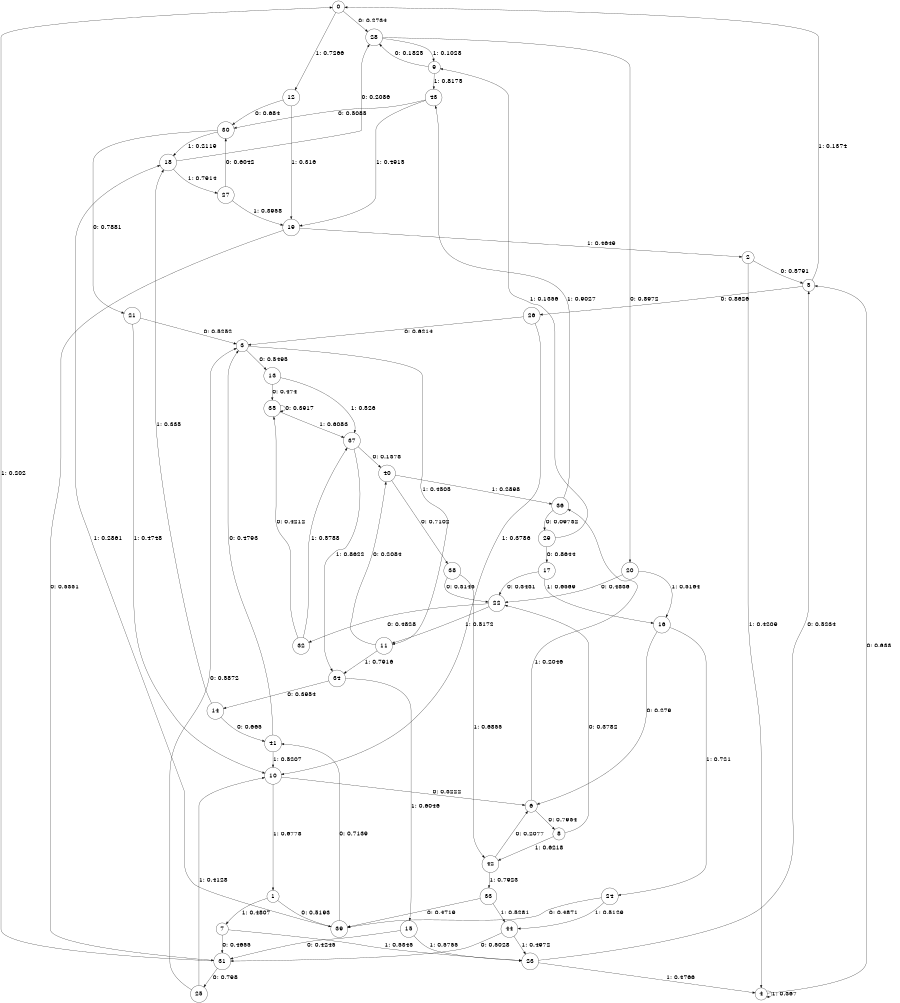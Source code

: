 digraph "ch20concat_phase3_L7" {
size = "6,8.5";
ratio = "fill";
node [shape = circle];
node [fontsize = 24];
edge [fontsize = 24];
0 -> 28 [label = "0: 0.2734   "];
0 -> 12 [label = "1: 0.7266   "];
1 -> 39 [label = "0: 0.5193   "];
1 -> 7 [label = "1: 0.4807   "];
2 -> 5 [label = "0: 0.5791   "];
2 -> 4 [label = "1: 0.4209   "];
3 -> 13 [label = "0: 0.5495   "];
3 -> 11 [label = "1: 0.4505   "];
4 -> 5 [label = "0: 0.633    "];
4 -> 4 [label = "1: 0.367    "];
5 -> 26 [label = "0: 0.8626   "];
5 -> 0 [label = "1: 0.1374   "];
6 -> 8 [label = "0: 0.7954   "];
6 -> 36 [label = "1: 0.2046   "];
7 -> 31 [label = "0: 0.4655   "];
7 -> 23 [label = "1: 0.5345   "];
8 -> 22 [label = "0: 0.3782   "];
8 -> 42 [label = "1: 0.6218   "];
9 -> 28 [label = "0: 0.1825   "];
9 -> 43 [label = "1: 0.8175   "];
10 -> 6 [label = "0: 0.3222   "];
10 -> 1 [label = "1: 0.6778   "];
11 -> 40 [label = "0: 0.2084   "];
11 -> 34 [label = "1: 0.7916   "];
12 -> 30 [label = "0: 0.684    "];
12 -> 19 [label = "1: 0.316    "];
13 -> 35 [label = "0: 0.474    "];
13 -> 37 [label = "1: 0.526    "];
14 -> 41 [label = "0: 0.665    "];
14 -> 18 [label = "1: 0.335    "];
15 -> 31 [label = "0: 0.4245   "];
15 -> 23 [label = "1: 0.5755   "];
16 -> 6 [label = "0: 0.279    "];
16 -> 24 [label = "1: 0.721    "];
17 -> 22 [label = "0: 0.3431   "];
17 -> 16 [label = "1: 0.6569   "];
18 -> 28 [label = "0: 0.2086   "];
18 -> 27 [label = "1: 0.7914   "];
19 -> 31 [label = "0: 0.5351   "];
19 -> 2 [label = "1: 0.4649   "];
20 -> 22 [label = "0: 0.4836   "];
20 -> 16 [label = "1: 0.5164   "];
21 -> 3 [label = "0: 0.5252   "];
21 -> 10 [label = "1: 0.4748   "];
22 -> 32 [label = "0: 0.4828   "];
22 -> 11 [label = "1: 0.5172   "];
23 -> 5 [label = "0: 0.5234   "];
23 -> 4 [label = "1: 0.4766   "];
24 -> 39 [label = "0: 0.4871   "];
24 -> 44 [label = "1: 0.5129   "];
25 -> 3 [label = "0: 0.5872   "];
25 -> 10 [label = "1: 0.4128   "];
26 -> 3 [label = "0: 0.6214   "];
26 -> 10 [label = "1: 0.3786   "];
27 -> 30 [label = "0: 0.6042   "];
27 -> 19 [label = "1: 0.3958   "];
28 -> 20 [label = "0: 0.8972   "];
28 -> 9 [label = "1: 0.1028   "];
29 -> 17 [label = "0: 0.8644   "];
29 -> 9 [label = "1: 0.1356   "];
30 -> 21 [label = "0: 0.7881   "];
30 -> 18 [label = "1: 0.2119   "];
31 -> 25 [label = "0: 0.798    "];
31 -> 0 [label = "1: 0.202    "];
32 -> 35 [label = "0: 0.4212   "];
32 -> 37 [label = "1: 0.5788   "];
33 -> 39 [label = "0: 0.4719   "];
33 -> 44 [label = "1: 0.5281   "];
34 -> 14 [label = "0: 0.3954   "];
34 -> 15 [label = "1: 0.6046   "];
35 -> 35 [label = "0: 0.3917   "];
35 -> 37 [label = "1: 0.6083   "];
36 -> 29 [label = "0: 0.09732  "];
36 -> 43 [label = "1: 0.9027   "];
37 -> 40 [label = "0: 0.1378   "];
37 -> 34 [label = "1: 0.8622   "];
38 -> 22 [label = "0: 0.3145   "];
38 -> 42 [label = "1: 0.6855   "];
39 -> 41 [label = "0: 0.7139   "];
39 -> 18 [label = "1: 0.2861   "];
40 -> 38 [label = "0: 0.7102   "];
40 -> 36 [label = "1: 0.2898   "];
41 -> 3 [label = "0: 0.4793   "];
41 -> 10 [label = "1: 0.5207   "];
42 -> 6 [label = "0: 0.2077   "];
42 -> 33 [label = "1: 0.7923   "];
43 -> 30 [label = "0: 0.5085   "];
43 -> 19 [label = "1: 0.4915   "];
44 -> 31 [label = "0: 0.5028   "];
44 -> 23 [label = "1: 0.4972   "];
}